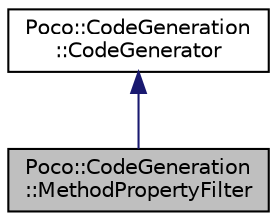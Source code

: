 digraph "Poco::CodeGeneration::MethodPropertyFilter"
{
 // LATEX_PDF_SIZE
  edge [fontname="Helvetica",fontsize="10",labelfontname="Helvetica",labelfontsize="10"];
  node [fontname="Helvetica",fontsize="10",shape=record];
  Node1 [label="Poco::CodeGeneration\l::MethodPropertyFilter",height=0.2,width=0.4,color="black", fillcolor="grey75", style="filled", fontcolor="black",tooltip=" "];
  Node2 -> Node1 [dir="back",color="midnightblue",fontsize="10",style="solid",fontname="Helvetica"];
  Node2 [label="Poco::CodeGeneration\l::CodeGenerator",height=0.2,width=0.4,color="black", fillcolor="white", style="filled",URL="$classPoco_1_1CodeGeneration_1_1CodeGenerator.html",tooltip="A CodeGenerator defines an interface for code generators."];
}

